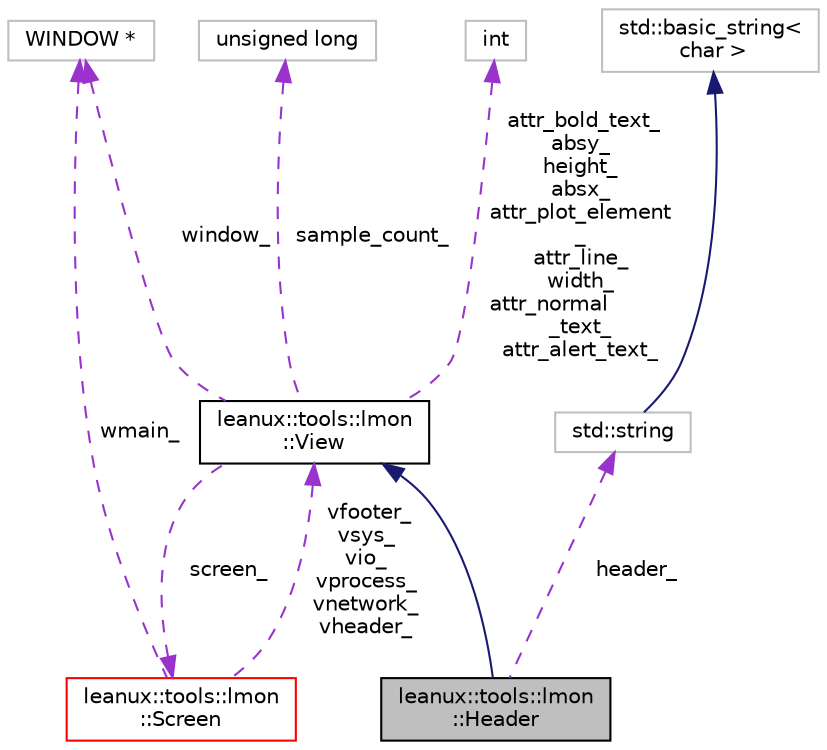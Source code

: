 digraph "leanux::tools::lmon::Header"
{
 // LATEX_PDF_SIZE
  bgcolor="transparent";
  edge [fontname="Helvetica",fontsize="10",labelfontname="Helvetica",labelfontsize="10"];
  node [fontname="Helvetica",fontsize="10",shape=record];
  Node1 [label="leanux::tools::lmon\l::Header",height=0.2,width=0.4,color="black", fillcolor="grey75", style="filled", fontcolor="black",tooltip="The lmon Header is a View shown at the top."];
  Node2 -> Node1 [dir="back",color="midnightblue",fontsize="10",style="solid",fontname="Helvetica"];
  Node2 [label="leanux::tools::lmon\l::View",height=0.2,width=0.4,color="black",URL="$classleanux_1_1tools_1_1lmon_1_1View.html",tooltip="A reactangular area on the ncurses Screen as a window of information."];
  Node3 -> Node2 [dir="back",color="darkorchid3",fontsize="10",style="dashed",label=" sample_count_" ,fontname="Helvetica"];
  Node3 [label="unsigned long",height=0.2,width=0.4,color="grey75",tooltip=" "];
  Node4 -> Node2 [dir="back",color="darkorchid3",fontsize="10",style="dashed",label=" screen_" ,fontname="Helvetica"];
  Node4 [label="leanux::tools::lmon\l::Screen",height=0.2,width=0.4,color="red",URL="$classleanux_1_1tools_1_1lmon_1_1Screen.html",tooltip="The curses screen."];
  Node2 -> Node4 [dir="back",color="darkorchid3",fontsize="10",style="dashed",label=" vfooter_\nvsys_\nvio_\nvprocess_\nvnetwork_\nvheader_" ,fontname="Helvetica"];
  Node10 -> Node4 [dir="back",color="darkorchid3",fontsize="10",style="dashed",label=" wmain_" ,fontname="Helvetica"];
  Node10 [label="WINDOW *",height=0.2,width=0.4,color="grey75",tooltip=" "];
  Node7 -> Node2 [dir="back",color="darkorchid3",fontsize="10",style="dashed",label=" attr_bold_text_\nabsy_\nheight_\nabsx_\nattr_plot_element\l_\nattr_line_\nwidth_\nattr_normal\l_text_\nattr_alert_text_" ,fontname="Helvetica"];
  Node7 [label="int",height=0.2,width=0.4,color="grey75",tooltip=" "];
  Node10 -> Node2 [dir="back",color="darkorchid3",fontsize="10",style="dashed",label=" window_" ,fontname="Helvetica"];
  Node11 -> Node1 [dir="back",color="darkorchid3",fontsize="10",style="dashed",label=" header_" ,fontname="Helvetica"];
  Node11 [label="std::string",height=0.2,width=0.4,color="grey75",tooltip="STL class."];
  Node12 -> Node11 [dir="back",color="midnightblue",fontsize="10",style="solid",fontname="Helvetica"];
  Node12 [label="std::basic_string\<\l char \>",height=0.2,width=0.4,color="grey75",tooltip="STL class."];
}
